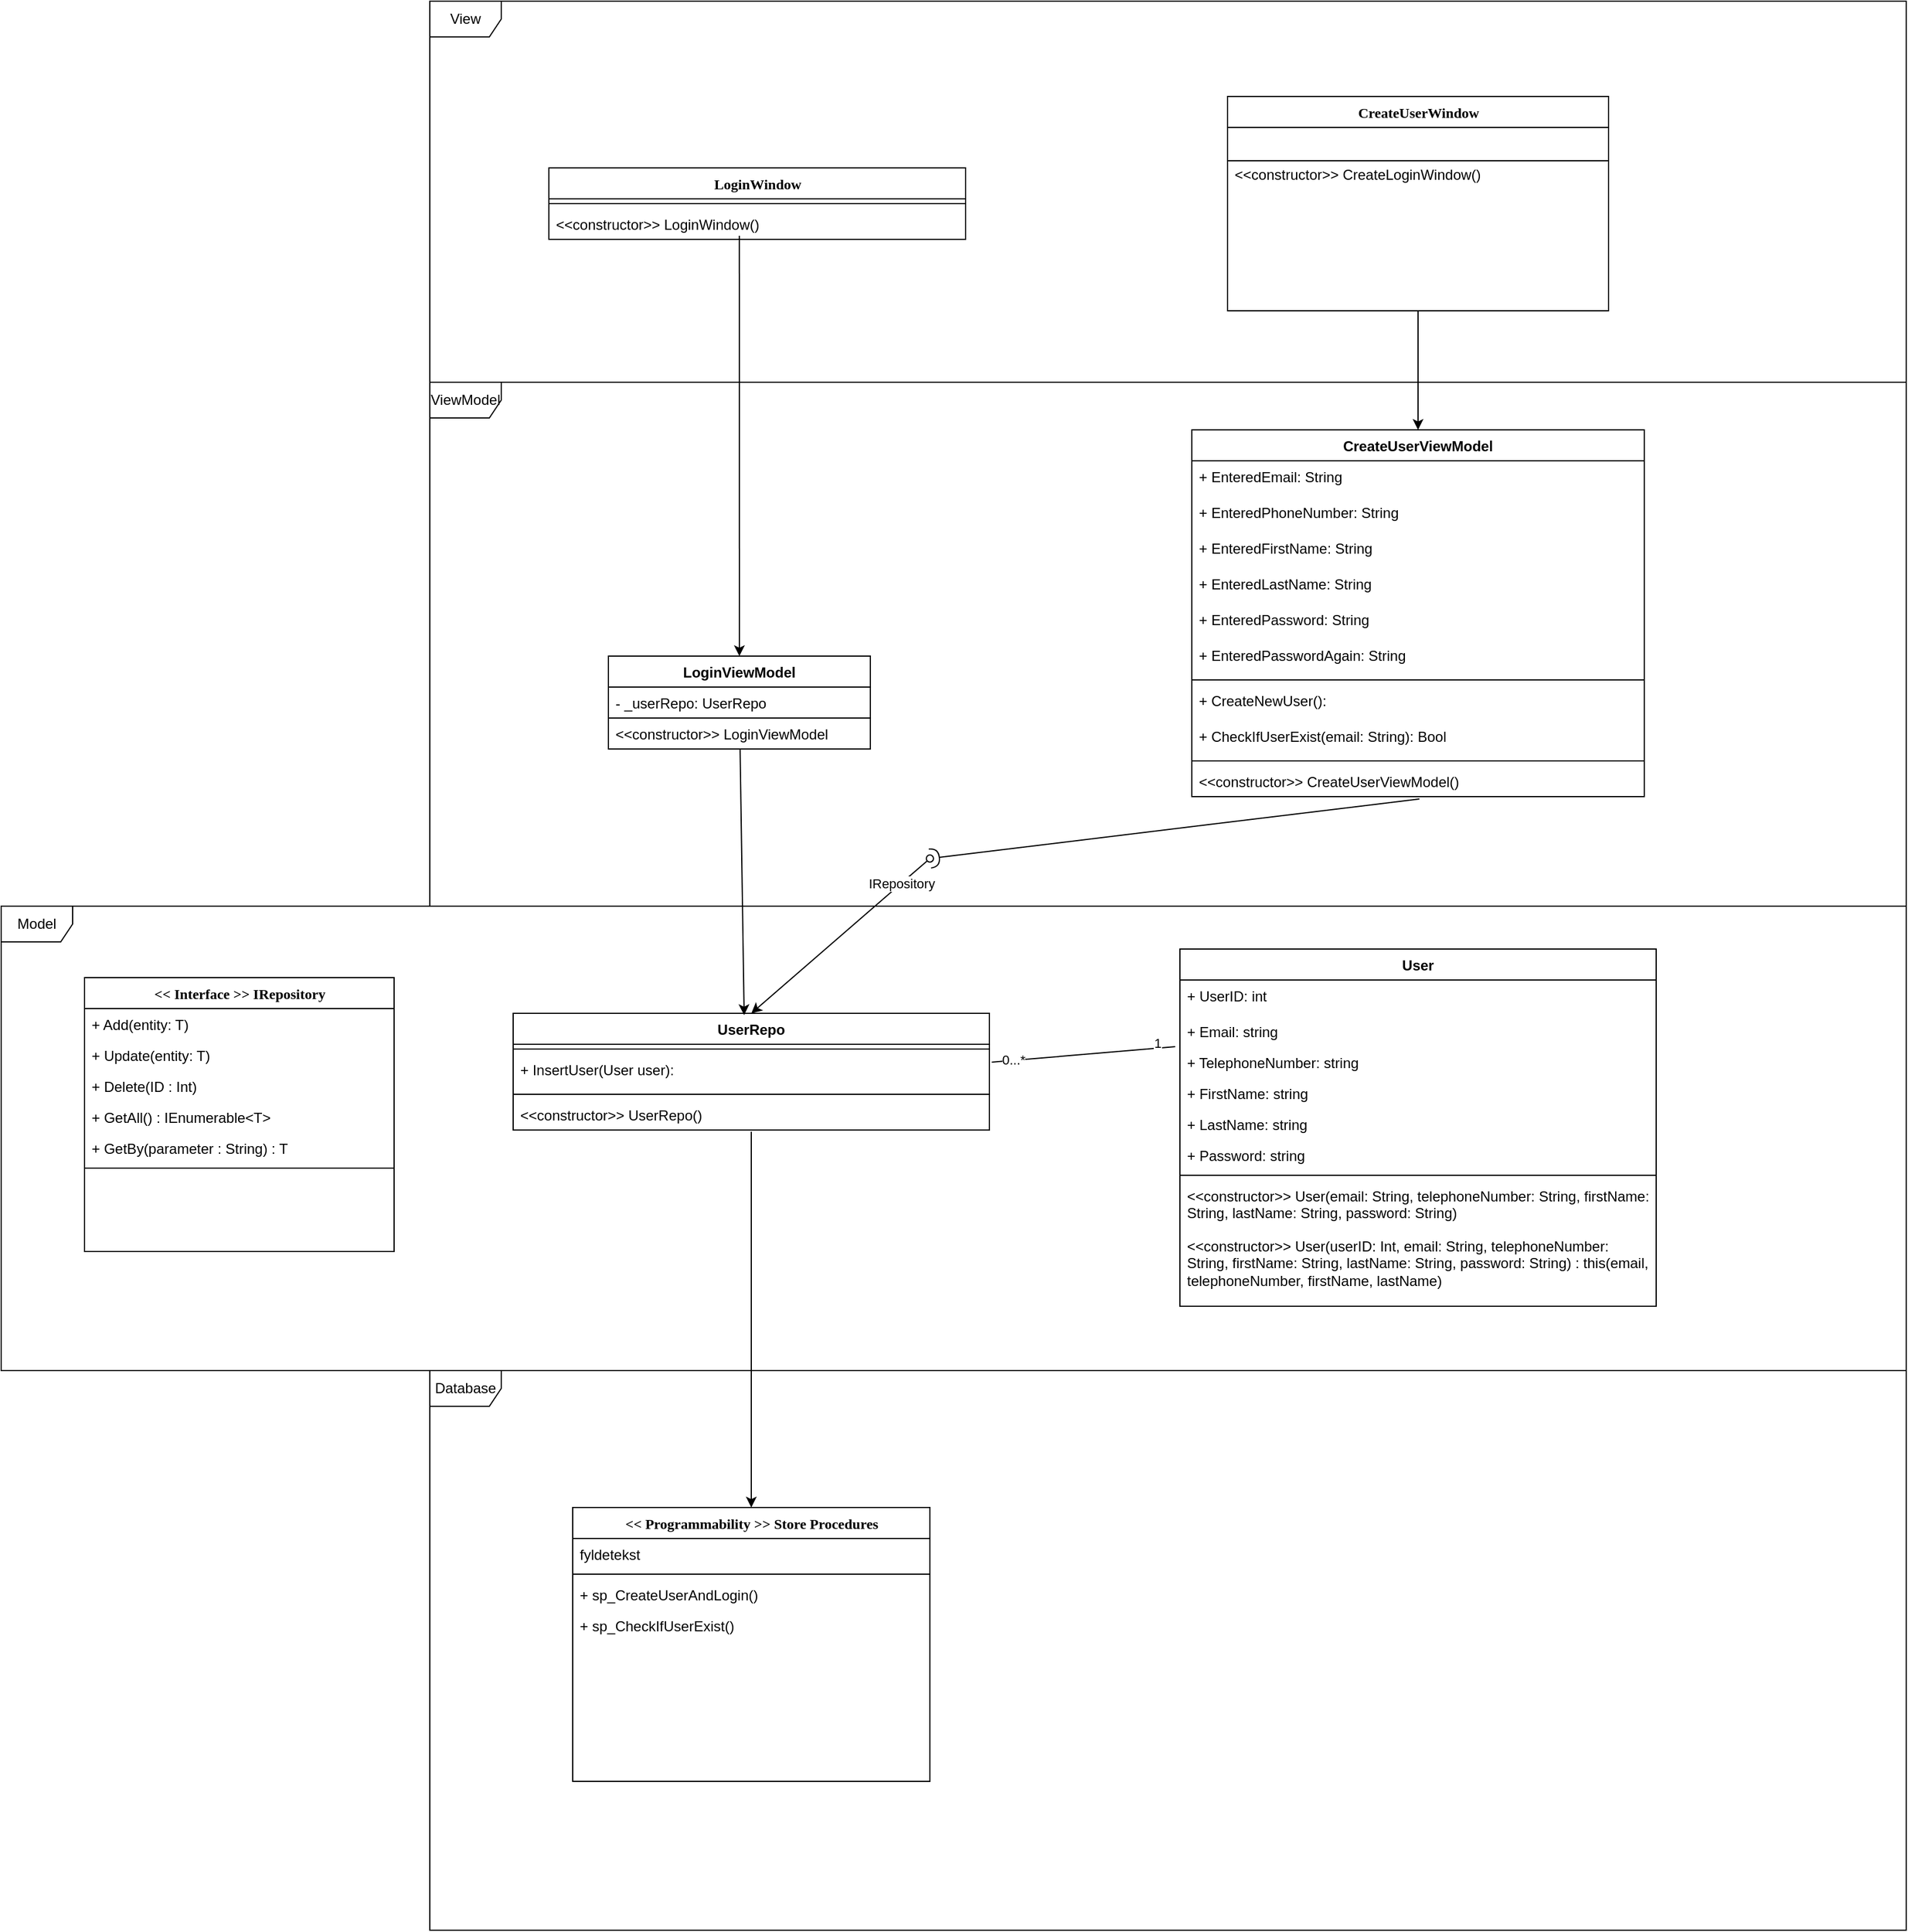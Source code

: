 <mxfile version="24.8.3">
  <diagram name="Page-1" id="6133507b-19e7-1e82-6fc7-422aa6c4b21f">
    <mxGraphModel dx="2693" dy="867" grid="1" gridSize="10" guides="1" tooltips="1" connect="1" arrows="1" fold="1" page="1" pageScale="1" pageWidth="1100" pageHeight="850" background="none" math="0" shadow="0">
      <root>
        <mxCell id="0" />
        <mxCell id="1" parent="0" />
        <object label="&lt;div&gt;CreateUserWindow&lt;/div&gt;&lt;div&gt;&lt;br&gt;&lt;/div&gt;" AssignmentsWindow="" id="78961159f06e98e8-17">
          <mxCell style="swimlane;html=1;fontStyle=1;align=center;verticalAlign=top;childLayout=stackLayout;horizontal=1;startSize=26;horizontalStack=0;resizeParent=1;resizeLast=0;collapsible=1;marginBottom=0;swimlaneFillColor=#ffffff;rounded=0;shadow=0;comic=0;labelBackgroundColor=none;strokeWidth=1;fillColor=none;fontFamily=Verdana;fontSize=12;movable=1;resizable=1;rotatable=1;deletable=1;editable=1;locked=0;connectable=1;" parent="1" vertex="1">
            <mxGeometry x="600" y="90" width="320" height="180" as="geometry" />
          </mxCell>
        </object>
        <mxCell id="w_FCNFXschIVTDnrTgpB-2" value="&amp;nbsp;" style="text;strokeColor=none;fillColor=none;align=left;verticalAlign=top;spacingLeft=4;spacingRight=4;overflow=hidden;rotatable=0;points=[[0,0.5],[1,0.5]];portConstraint=eastwest;whiteSpace=wrap;html=1;" parent="78961159f06e98e8-17" vertex="1">
          <mxGeometry y="26" width="320" height="26" as="geometry" />
        </mxCell>
        <mxCell id="w_FCNFXschIVTDnrTgpB-6" value="&amp;lt;&amp;lt;constructor&amp;gt;&amp;gt; CreateLoginWindow() " style="text;strokeColor=none;fillColor=none;align=left;verticalAlign=top;spacingLeft=4;spacingRight=4;overflow=hidden;rotatable=0;points=[[0,0.5],[1,0.5]];portConstraint=eastwest;whiteSpace=wrap;html=1;" parent="78961159f06e98e8-17" vertex="1">
          <mxGeometry y="52" width="320" height="26" as="geometry" />
        </mxCell>
        <mxCell id="78961159f06e98e8-43" value="LoginWindow" style="swimlane;html=1;fontStyle=1;align=center;verticalAlign=top;childLayout=stackLayout;horizontal=1;startSize=26;horizontalStack=0;resizeParent=1;resizeLast=0;collapsible=1;marginBottom=0;swimlaneFillColor=#ffffff;rounded=0;shadow=0;comic=0;labelBackgroundColor=none;strokeWidth=1;fillColor=none;fontFamily=Verdana;fontSize=12" parent="1" vertex="1">
          <mxGeometry x="30" y="150" width="350" height="60" as="geometry" />
        </mxCell>
        <mxCell id="w_FCNFXschIVTDnrTgpB-13" value="" style="line;strokeWidth=1;fillColor=none;align=left;verticalAlign=middle;spacingTop=-1;spacingLeft=3;spacingRight=3;rotatable=0;labelPosition=right;points=[];portConstraint=eastwest;strokeColor=inherit;" parent="78961159f06e98e8-43" vertex="1">
          <mxGeometry y="26" width="350" height="8" as="geometry" />
        </mxCell>
        <mxCell id="w_FCNFXschIVTDnrTgpB-14" value="&amp;lt;&amp;lt;constructor&amp;gt;&amp;gt; LoginWindow() " style="text;strokeColor=none;fillColor=none;align=left;verticalAlign=top;spacingLeft=4;spacingRight=4;overflow=hidden;rotatable=0;points=[[0,0.5],[1,0.5]];portConstraint=eastwest;whiteSpace=wrap;html=1;" parent="78961159f06e98e8-43" vertex="1">
          <mxGeometry y="34" width="350" height="26" as="geometry" />
        </mxCell>
        <mxCell id="LiIIhhn5Ps5Z9-WXhKOp-2" value="View" style="shape=umlFrame;whiteSpace=wrap;html=1;pointerEvents=0;" parent="1" vertex="1">
          <mxGeometry x="-70" y="10" width="1240" height="320" as="geometry" />
        </mxCell>
        <mxCell id="LiIIhhn5Ps5Z9-WXhKOp-3" value="ViewModel" style="shape=umlFrame;whiteSpace=wrap;html=1;pointerEvents=0;" parent="1" vertex="1">
          <mxGeometry x="-70" y="330" width="1240" height="440" as="geometry" />
        </mxCell>
        <mxCell id="LiIIhhn5Ps5Z9-WXhKOp-4" value="Model" style="shape=umlFrame;whiteSpace=wrap;html=1;pointerEvents=0;" parent="1" vertex="1">
          <mxGeometry x="-430" y="770" width="1600" height="390" as="geometry" />
        </mxCell>
        <mxCell id="wk8aedMz6wveuseHpSyb-1" value="UserRepo" style="swimlane;fontStyle=1;align=center;verticalAlign=top;childLayout=stackLayout;horizontal=1;startSize=26;horizontalStack=0;resizeParent=1;resizeParentMax=0;resizeLast=0;collapsible=1;marginBottom=0;whiteSpace=wrap;html=1;" parent="1" vertex="1">
          <mxGeometry y="860" width="400" height="98" as="geometry" />
        </mxCell>
        <mxCell id="wk8aedMz6wveuseHpSyb-3" value="" style="line;strokeWidth=1;fillColor=none;align=left;verticalAlign=middle;spacingTop=-1;spacingLeft=3;spacingRight=3;rotatable=0;labelPosition=right;points=[];portConstraint=eastwest;strokeColor=inherit;" parent="wk8aedMz6wveuseHpSyb-1" vertex="1">
          <mxGeometry y="26" width="400" height="8" as="geometry" />
        </mxCell>
        <mxCell id="SzCHpWfluS4ez0um-08P-16" value="+ InsertUser(User user):&amp;nbsp;" style="text;html=1;strokeColor=none;fillColor=none;align=left;verticalAlign=top;spacingLeft=4;spacingRight=4;whiteSpace=wrap;overflow=hidden;rotatable=0;points=[[0,0.5],[1,0.5]];portConstraint=eastwest;" parent="wk8aedMz6wveuseHpSyb-1" vertex="1">
          <mxGeometry y="34" width="400" height="30" as="geometry" />
        </mxCell>
        <mxCell id="w_FCNFXschIVTDnrTgpB-23" value="" style="line;strokeWidth=1;fillColor=none;align=left;verticalAlign=middle;spacingTop=-1;spacingLeft=3;spacingRight=3;rotatable=0;labelPosition=right;points=[];portConstraint=eastwest;strokeColor=inherit;" parent="wk8aedMz6wveuseHpSyb-1" vertex="1">
          <mxGeometry y="64" width="400" height="8" as="geometry" />
        </mxCell>
        <mxCell id="w_FCNFXschIVTDnrTgpB-24" value="&amp;lt;&amp;lt;constructor&amp;gt;&amp;gt; UserRepo()" style="text;strokeColor=none;fillColor=none;align=left;verticalAlign=top;spacingLeft=4;spacingRight=4;overflow=hidden;rotatable=0;points=[[0,0.5],[1,0.5]];portConstraint=eastwest;whiteSpace=wrap;html=1;" parent="wk8aedMz6wveuseHpSyb-1" vertex="1">
          <mxGeometry y="72" width="400" height="26" as="geometry" />
        </mxCell>
        <mxCell id="wk8aedMz6wveuseHpSyb-50" value="" style="endArrow=none;html=1;rounded=0;exitX=1.005;exitY=0.962;exitDx=0;exitDy=0;entryX=-0.01;entryY=0;entryDx=0;entryDy=0;entryPerimeter=0;exitPerimeter=0;" parent="1" target="XEh1SE8O8s3GZXqMS5hk-19" edge="1">
          <mxGeometry width="50" height="50" relative="1" as="geometry">
            <mxPoint x="402" y="901.012" as="sourcePoint" />
            <mxPoint x="580" y="1010" as="targetPoint" />
          </mxGeometry>
        </mxCell>
        <mxCell id="wk8aedMz6wveuseHpSyb-53" value="0...*" style="edgeLabel;html=1;align=center;verticalAlign=middle;resizable=0;points=[];" parent="wk8aedMz6wveuseHpSyb-50" vertex="1" connectable="0">
          <mxGeometry x="0.692" relative="1" as="geometry">
            <mxPoint x="-112" y="9" as="offset" />
          </mxGeometry>
        </mxCell>
        <mxCell id="wk8aedMz6wveuseHpSyb-54" value="1" style="edgeLabel;html=1;align=center;verticalAlign=middle;resizable=0;points=[];" parent="wk8aedMz6wveuseHpSyb-50" vertex="1" connectable="0">
          <mxGeometry x="-0.756" y="1" relative="1" as="geometry">
            <mxPoint x="120" y="-14" as="offset" />
          </mxGeometry>
        </mxCell>
        <mxCell id="wk8aedMz6wveuseHpSyb-57" value="LoginViewModel" style="swimlane;fontStyle=1;align=center;verticalAlign=top;childLayout=stackLayout;horizontal=1;startSize=26;horizontalStack=0;resizeParent=1;resizeParentMax=0;resizeLast=0;collapsible=1;marginBottom=0;whiteSpace=wrap;html=1;" parent="1" vertex="1">
          <mxGeometry x="80" y="560" width="220" height="78" as="geometry" />
        </mxCell>
        <mxCell id="wk8aedMz6wveuseHpSyb-62" value="- _userRepo: UserRepo" style="text;strokeColor=none;fillColor=none;align=left;verticalAlign=top;spacingLeft=4;spacingRight=4;overflow=hidden;rotatable=0;points=[[0,0.5],[1,0.5]];portConstraint=eastwest;whiteSpace=wrap;html=1;" parent="wk8aedMz6wveuseHpSyb-57" vertex="1">
          <mxGeometry y="26" width="220" height="26" as="geometry" />
        </mxCell>
        <mxCell id="XEh1SE8O8s3GZXqMS5hk-32" value="&amp;lt;&amp;lt;constructor&amp;gt;&amp;gt; LoginViewModel" style="text;strokeColor=default;fillColor=none;align=left;verticalAlign=top;spacingLeft=4;spacingRight=4;overflow=hidden;rotatable=0;points=[[0,0.5],[1,0.5]];portConstraint=eastwest;whiteSpace=wrap;html=1;" parent="wk8aedMz6wveuseHpSyb-57" vertex="1">
          <mxGeometry y="52" width="220" height="26" as="geometry" />
        </mxCell>
        <mxCell id="wk8aedMz6wveuseHpSyb-61" value="CreateUserViewModel" style="swimlane;fontStyle=1;align=center;verticalAlign=top;childLayout=stackLayout;horizontal=1;startSize=26;horizontalStack=0;resizeParent=1;resizeParentMax=0;resizeLast=0;collapsible=1;marginBottom=0;whiteSpace=wrap;html=1;" parent="1" vertex="1">
          <mxGeometry x="570" y="370" width="380" height="308" as="geometry" />
        </mxCell>
        <mxCell id="SzCHpWfluS4ez0um-08P-28" value="+ EnteredEmail: String" style="text;html=1;strokeColor=none;fillColor=none;align=left;verticalAlign=top;spacingLeft=4;spacingRight=4;whiteSpace=wrap;overflow=hidden;rotatable=0;points=[[0,0.5],[1,0.5]];portConstraint=eastwest;" parent="wk8aedMz6wveuseHpSyb-61" vertex="1">
          <mxGeometry y="26" width="380" height="30" as="geometry" />
        </mxCell>
        <mxCell id="SzCHpWfluS4ez0um-08P-29" value="+ EnteredPhoneNumber: String" style="text;html=1;strokeColor=none;fillColor=none;align=left;verticalAlign=top;spacingLeft=4;spacingRight=4;whiteSpace=wrap;overflow=hidden;rotatable=0;points=[[0,0.5],[1,0.5]];portConstraint=eastwest;" parent="wk8aedMz6wveuseHpSyb-61" vertex="1">
          <mxGeometry y="56" width="380" height="30" as="geometry" />
        </mxCell>
        <mxCell id="SzCHpWfluS4ez0um-08P-30" value="+ EnteredFirstName: String" style="text;html=1;strokeColor=none;fillColor=none;align=left;verticalAlign=top;spacingLeft=4;spacingRight=4;whiteSpace=wrap;overflow=hidden;rotatable=0;points=[[0,0.5],[1,0.5]];portConstraint=eastwest;" parent="wk8aedMz6wveuseHpSyb-61" vertex="1">
          <mxGeometry y="86" width="380" height="30" as="geometry" />
        </mxCell>
        <mxCell id="SzCHpWfluS4ez0um-08P-31" value="+ EnteredLastName: String" style="text;html=1;strokeColor=none;fillColor=none;align=left;verticalAlign=top;spacingLeft=4;spacingRight=4;whiteSpace=wrap;overflow=hidden;rotatable=0;points=[[0,0.5],[1,0.5]];portConstraint=eastwest;" parent="wk8aedMz6wveuseHpSyb-61" vertex="1">
          <mxGeometry y="116" width="380" height="30" as="geometry" />
        </mxCell>
        <mxCell id="SzCHpWfluS4ez0um-08P-32" value="+ EnteredPassword: String" style="text;html=1;strokeColor=none;fillColor=none;align=left;verticalAlign=top;spacingLeft=4;spacingRight=4;whiteSpace=wrap;overflow=hidden;rotatable=0;points=[[0,0.5],[1,0.5]];portConstraint=eastwest;" parent="wk8aedMz6wveuseHpSyb-61" vertex="1">
          <mxGeometry y="146" width="380" height="30" as="geometry" />
        </mxCell>
        <mxCell id="SzCHpWfluS4ez0um-08P-33" value="+ EnteredPasswordAgain: String" style="text;html=1;strokeColor=none;fillColor=none;align=left;verticalAlign=top;spacingLeft=4;spacingRight=4;whiteSpace=wrap;overflow=hidden;rotatable=0;points=[[0,0.5],[1,0.5]];portConstraint=eastwest;" parent="wk8aedMz6wveuseHpSyb-61" vertex="1">
          <mxGeometry y="176" width="380" height="30" as="geometry" />
        </mxCell>
        <mxCell id="wk8aedMz6wveuseHpSyb-63" value="" style="line;strokeWidth=1;fillColor=none;align=left;verticalAlign=middle;spacingTop=-1;spacingLeft=3;spacingRight=3;rotatable=0;labelPosition=right;points=[];portConstraint=eastwest;strokeColor=inherit;" parent="wk8aedMz6wveuseHpSyb-61" vertex="1">
          <mxGeometry y="206" width="380" height="8" as="geometry" />
        </mxCell>
        <mxCell id="wk8aedMz6wveuseHpSyb-44" value="+ CreateNewUser():&amp;nbsp;" style="text;html=1;strokeColor=none;fillColor=none;align=left;verticalAlign=top;spacingLeft=4;spacingRight=4;whiteSpace=wrap;overflow=hidden;rotatable=0;points=[[0,0.5],[1,0.5]];portConstraint=eastwest;" parent="wk8aedMz6wveuseHpSyb-61" vertex="1">
          <mxGeometry y="214" width="380" height="30" as="geometry" />
        </mxCell>
        <mxCell id="XEh1SE8O8s3GZXqMS5hk-25" value="+ CheckIfUserExist(email: String): Bool&amp;nbsp;" style="text;html=1;strokeColor=none;fillColor=none;align=left;verticalAlign=top;spacingLeft=4;spacingRight=4;whiteSpace=wrap;overflow=hidden;rotatable=0;points=[[0,0.5],[1,0.5]];portConstraint=eastwest;" parent="wk8aedMz6wveuseHpSyb-61" vertex="1">
          <mxGeometry y="244" width="380" height="30" as="geometry" />
        </mxCell>
        <mxCell id="w_FCNFXschIVTDnrTgpB-22" value="" style="line;strokeWidth=1;fillColor=none;align=left;verticalAlign=middle;spacingTop=-1;spacingLeft=3;spacingRight=3;rotatable=0;labelPosition=right;points=[];portConstraint=eastwest;strokeColor=inherit;" parent="wk8aedMz6wveuseHpSyb-61" vertex="1">
          <mxGeometry y="274" width="380" height="8" as="geometry" />
        </mxCell>
        <mxCell id="w_FCNFXschIVTDnrTgpB-21" value="&amp;lt;&amp;lt;constructor&amp;gt;&amp;gt; CreateUserViewModel()" style="text;strokeColor=none;fillColor=none;align=left;verticalAlign=top;spacingLeft=4;spacingRight=4;overflow=hidden;rotatable=0;points=[[0,0.5],[1,0.5]];portConstraint=eastwest;whiteSpace=wrap;html=1;" parent="wk8aedMz6wveuseHpSyb-61" vertex="1">
          <mxGeometry y="282" width="380" height="26" as="geometry" />
        </mxCell>
        <mxCell id="wk8aedMz6wveuseHpSyb-65" value="" style="endArrow=none;html=1;rounded=0;startArrow=classic;startFill=1;exitX=0.485;exitY=0.015;exitDx=0;exitDy=0;exitPerimeter=0;" parent="1" source="wk8aedMz6wveuseHpSyb-1" target="wk8aedMz6wveuseHpSyb-57" edge="1">
          <mxGeometry width="50" height="50" relative="1" as="geometry">
            <mxPoint x="190" y="850" as="sourcePoint" />
            <mxPoint x="560" y="580" as="targetPoint" />
          </mxGeometry>
        </mxCell>
        <mxCell id="w_FCNFXschIVTDnrTgpB-5" value="" style="line;strokeWidth=1;fillColor=none;align=left;verticalAlign=middle;spacingTop=-1;spacingLeft=3;spacingRight=3;rotatable=0;labelPosition=right;points=[];portConstraint=eastwest;strokeColor=inherit;" parent="1" vertex="1">
          <mxGeometry x="600" y="140" width="320" height="8" as="geometry" />
        </mxCell>
        <mxCell id="w_FCNFXschIVTDnrTgpB-17" value="" style="endArrow=classic;html=1;rounded=0;entryX=0.5;entryY=0;entryDx=0;entryDy=0;exitX=0.457;exitY=0.885;exitDx=0;exitDy=0;exitPerimeter=0;" parent="1" source="w_FCNFXschIVTDnrTgpB-14" target="wk8aedMz6wveuseHpSyb-57" edge="1">
          <mxGeometry width="50" height="50" relative="1" as="geometry">
            <mxPoint x="620" y="330" as="sourcePoint" />
            <mxPoint x="670" y="280" as="targetPoint" />
          </mxGeometry>
        </mxCell>
        <mxCell id="w_FCNFXschIVTDnrTgpB-20" value="" style="endArrow=classic;html=1;rounded=0;exitX=0.5;exitY=1;exitDx=0;exitDy=0;" parent="1" source="78961159f06e98e8-17" target="wk8aedMz6wveuseHpSyb-61" edge="1">
          <mxGeometry width="50" height="50" relative="1" as="geometry">
            <mxPoint x="190" y="280" as="sourcePoint" />
            <mxPoint x="220" y="190" as="targetPoint" />
          </mxGeometry>
        </mxCell>
        <mxCell id="XEh1SE8O8s3GZXqMS5hk-3" value="Database" style="shape=umlFrame;whiteSpace=wrap;html=1;pointerEvents=0;" parent="1" vertex="1">
          <mxGeometry x="-70" y="1160" width="1240" height="470" as="geometry" />
        </mxCell>
        <mxCell id="XEh1SE8O8s3GZXqMS5hk-14" value="User" style="swimlane;fontStyle=1;align=center;verticalAlign=top;childLayout=stackLayout;horizontal=1;startSize=26;horizontalStack=0;resizeParent=1;resizeParentMax=0;resizeLast=0;collapsible=1;marginBottom=0;whiteSpace=wrap;html=1;" parent="1" vertex="1">
          <mxGeometry x="560" y="806" width="400" height="300" as="geometry" />
        </mxCell>
        <mxCell id="XEh1SE8O8s3GZXqMS5hk-17" value="+ UserID: int" style="text;html=1;strokeColor=none;fillColor=none;align=left;verticalAlign=top;spacingLeft=4;spacingRight=4;whiteSpace=wrap;overflow=hidden;rotatable=0;points=[[0,0.5],[1,0.5]];portConstraint=eastwest;" parent="XEh1SE8O8s3GZXqMS5hk-14" vertex="1">
          <mxGeometry y="26" width="400" height="30" as="geometry" />
        </mxCell>
        <mxCell id="XEh1SE8O8s3GZXqMS5hk-18" value="+ Email: string" style="text;html=1;strokeColor=none;fillColor=none;align=left;verticalAlign=top;spacingLeft=4;spacingRight=4;whiteSpace=wrap;overflow=hidden;rotatable=0;points=[[0,0.5],[1,0.5]];portConstraint=eastwest;" parent="XEh1SE8O8s3GZXqMS5hk-14" vertex="1">
          <mxGeometry y="56" width="400" height="26" as="geometry" />
        </mxCell>
        <mxCell id="XEh1SE8O8s3GZXqMS5hk-19" value="+ TelephoneNumber: string" style="text;html=1;strokeColor=none;fillColor=none;align=left;verticalAlign=top;spacingLeft=4;spacingRight=4;whiteSpace=wrap;overflow=hidden;rotatable=0;points=[[0,0.5],[1,0.5]];portConstraint=eastwest;" parent="XEh1SE8O8s3GZXqMS5hk-14" vertex="1">
          <mxGeometry y="82" width="400" height="26" as="geometry" />
        </mxCell>
        <mxCell id="XEh1SE8O8s3GZXqMS5hk-22" value="+ FirstName: string" style="text;html=1;strokeColor=none;fillColor=none;align=left;verticalAlign=top;spacingLeft=4;spacingRight=4;whiteSpace=wrap;overflow=hidden;rotatable=0;points=[[0,0.5],[1,0.5]];portConstraint=eastwest;" parent="XEh1SE8O8s3GZXqMS5hk-14" vertex="1">
          <mxGeometry y="108" width="400" height="26" as="geometry" />
        </mxCell>
        <mxCell id="XEh1SE8O8s3GZXqMS5hk-23" value="+ LastName: string" style="text;html=1;strokeColor=none;fillColor=none;align=left;verticalAlign=top;spacingLeft=4;spacingRight=4;whiteSpace=wrap;overflow=hidden;rotatable=0;points=[[0,0.5],[1,0.5]];portConstraint=eastwest;" parent="XEh1SE8O8s3GZXqMS5hk-14" vertex="1">
          <mxGeometry y="134" width="400" height="26" as="geometry" />
        </mxCell>
        <mxCell id="SzCHpWfluS4ez0um-08P-27" value="+ Password: string" style="text;html=1;strokeColor=none;fillColor=none;align=left;verticalAlign=top;spacingLeft=4;spacingRight=4;whiteSpace=wrap;overflow=hidden;rotatable=0;points=[[0,0.5],[1,0.5]];portConstraint=eastwest;" parent="XEh1SE8O8s3GZXqMS5hk-14" vertex="1">
          <mxGeometry y="160" width="400" height="26" as="geometry" />
        </mxCell>
        <mxCell id="XEh1SE8O8s3GZXqMS5hk-20" value="" style="line;strokeWidth=1;fillColor=none;align=left;verticalAlign=middle;spacingTop=-1;spacingLeft=3;spacingRight=3;rotatable=0;labelPosition=right;points=[];portConstraint=eastwest;strokeColor=inherit;" parent="XEh1SE8O8s3GZXqMS5hk-14" vertex="1">
          <mxGeometry y="186" width="400" height="8" as="geometry" />
        </mxCell>
        <mxCell id="RQETNKoOwh_mLKUs25QG-1" value="&amp;lt;&amp;lt;constructor&amp;gt;&amp;gt; User(email: String, telephoneNumber: String, firstName: String, lastName: String, password: String)&amp;nbsp;" style="text;html=1;strokeColor=none;fillColor=none;align=left;verticalAlign=top;spacingLeft=4;spacingRight=4;whiteSpace=wrap;overflow=hidden;rotatable=0;points=[[0,0.5],[1,0.5]];portConstraint=eastwest;" vertex="1" parent="XEh1SE8O8s3GZXqMS5hk-14">
          <mxGeometry y="194" width="400" height="42" as="geometry" />
        </mxCell>
        <mxCell id="XEh1SE8O8s3GZXqMS5hk-24" value="&amp;lt;&amp;lt;constructor&amp;gt;&amp;gt; User(userID: Int, email: String, telephoneNumber: String, firstName: String, lastName: String, password: String) : this(email, telephoneNumber, firstName, lastName)" style="text;html=1;strokeColor=none;fillColor=none;align=left;verticalAlign=top;spacingLeft=4;spacingRight=4;whiteSpace=wrap;overflow=hidden;rotatable=0;points=[[0,0.5],[1,0.5]];portConstraint=eastwest;" parent="XEh1SE8O8s3GZXqMS5hk-14" vertex="1">
          <mxGeometry y="236" width="400" height="64" as="geometry" />
        </mxCell>
        <mxCell id="XEh1SE8O8s3GZXqMS5hk-27" value="" style="endArrow=none;html=1;rounded=0;startArrow=classic;startFill=1;exitX=0.5;exitY=0;exitDx=0;exitDy=0;entryX=0.5;entryY=1.054;entryDx=0;entryDy=0;entryPerimeter=0;" parent="1" source="SzCHpWfluS4ez0um-08P-17" target="w_FCNFXschIVTDnrTgpB-24" edge="1">
          <mxGeometry width="50" height="50" relative="1" as="geometry">
            <mxPoint x="450" y="1310" as="sourcePoint" />
            <mxPoint x="450" y="1070" as="targetPoint" />
            <Array as="points" />
          </mxGeometry>
        </mxCell>
        <mxCell id="SzCHpWfluS4ez0um-08P-1" value="" style="endArrow=none;html=1;rounded=0;startArrow=halfCircle;startFill=0;entryX=0.503;entryY=1.077;entryDx=0;entryDy=0;entryPerimeter=0;" parent="1" target="w_FCNFXschIVTDnrTgpB-21" edge="1">
          <mxGeometry width="50" height="50" relative="1" as="geometry">
            <mxPoint x="350" y="730" as="sourcePoint" />
            <mxPoint x="200" y="648" as="targetPoint" />
            <Array as="points" />
          </mxGeometry>
        </mxCell>
        <mxCell id="SzCHpWfluS4ez0um-08P-3" value="&amp;lt;&amp;lt; Interface &amp;gt;&amp;gt; IRepository" style="swimlane;html=1;fontStyle=1;align=center;verticalAlign=top;childLayout=stackLayout;horizontal=1;startSize=26;horizontalStack=0;resizeParent=1;resizeLast=0;collapsible=1;marginBottom=0;swimlaneFillColor=#ffffff;rounded=0;shadow=0;comic=0;labelBackgroundColor=none;strokeWidth=1;fillColor=none;fontFamily=Verdana;fontSize=12" parent="1" vertex="1">
          <mxGeometry x="-360" y="830" width="260" height="230" as="geometry" />
        </mxCell>
        <mxCell id="SzCHpWfluS4ez0um-08P-4" value="+ Add(entity: T)" style="text;html=1;strokeColor=none;fillColor=none;align=left;verticalAlign=top;spacingLeft=4;spacingRight=4;whiteSpace=wrap;overflow=hidden;rotatable=0;points=[[0,0.5],[1,0.5]];portConstraint=eastwest;" parent="SzCHpWfluS4ez0um-08P-3" vertex="1">
          <mxGeometry y="26" width="260" height="26" as="geometry" />
        </mxCell>
        <mxCell id="SzCHpWfluS4ez0um-08P-5" value="+ Update(entity: T)" style="text;html=1;strokeColor=none;fillColor=none;align=left;verticalAlign=top;spacingLeft=4;spacingRight=4;whiteSpace=wrap;overflow=hidden;rotatable=0;points=[[0,0.5],[1,0.5]];portConstraint=eastwest;" parent="SzCHpWfluS4ez0um-08P-3" vertex="1">
          <mxGeometry y="52" width="260" height="26" as="geometry" />
        </mxCell>
        <mxCell id="SzCHpWfluS4ez0um-08P-7" value="+ Delete(ID : Int)" style="text;html=1;strokeColor=none;fillColor=none;align=left;verticalAlign=top;spacingLeft=4;spacingRight=4;whiteSpace=wrap;overflow=hidden;rotatable=0;points=[[0,0.5],[1,0.5]];portConstraint=eastwest;" parent="SzCHpWfluS4ez0um-08P-3" vertex="1">
          <mxGeometry y="78" width="260" height="26" as="geometry" />
        </mxCell>
        <mxCell id="SzCHpWfluS4ez0um-08P-6" value="+ GetAll() : IEnumerable&amp;lt;T&amp;gt;" style="text;html=1;strokeColor=none;fillColor=none;align=left;verticalAlign=top;spacingLeft=4;spacingRight=4;whiteSpace=wrap;overflow=hidden;rotatable=0;points=[[0,0.5],[1,0.5]];portConstraint=eastwest;" parent="SzCHpWfluS4ez0um-08P-3" vertex="1">
          <mxGeometry y="104" width="260" height="26" as="geometry" />
        </mxCell>
        <mxCell id="SzCHpWfluS4ez0um-08P-11" value="+ GetBy(parameter : String) : T" style="text;html=1;strokeColor=none;fillColor=none;align=left;verticalAlign=top;spacingLeft=4;spacingRight=4;whiteSpace=wrap;overflow=hidden;rotatable=0;points=[[0,0.5],[1,0.5]];portConstraint=eastwest;" parent="SzCHpWfluS4ez0um-08P-3" vertex="1">
          <mxGeometry y="130" width="260" height="26" as="geometry" />
        </mxCell>
        <mxCell id="SzCHpWfluS4ez0um-08P-9" value="" style="line;html=1;strokeWidth=1;fillColor=none;align=left;verticalAlign=middle;spacingTop=-1;spacingLeft=3;spacingRight=3;rotatable=0;labelPosition=right;points=[];portConstraint=eastwest;" parent="SzCHpWfluS4ez0um-08P-3" vertex="1">
          <mxGeometry y="156" width="260" height="8" as="geometry" />
        </mxCell>
        <mxCell id="SzCHpWfluS4ez0um-08P-14" value="" style="endArrow=oval;html=1;rounded=0;endFill=0;exitX=0.5;exitY=0;exitDx=0;exitDy=0;startArrow=classic;startFill=1;" parent="1" source="wk8aedMz6wveuseHpSyb-1" edge="1">
          <mxGeometry width="50" height="50" relative="1" as="geometry">
            <mxPoint x="350" y="730" as="sourcePoint" />
            <mxPoint x="350" y="730" as="targetPoint" />
          </mxGeometry>
        </mxCell>
        <mxCell id="SzCHpWfluS4ez0um-08P-15" value="IRepository" style="edgeLabel;html=1;align=center;verticalAlign=middle;resizable=0;points=[];" parent="SzCHpWfluS4ez0um-08P-14" vertex="1" connectable="0">
          <mxGeometry x="0.684" relative="1" as="geometry">
            <mxPoint as="offset" />
          </mxGeometry>
        </mxCell>
        <mxCell id="SzCHpWfluS4ez0um-08P-17" value="&amp;lt;&amp;lt; Programmability &amp;gt;&amp;gt; Store Procedures" style="swimlane;html=1;fontStyle=1;align=center;verticalAlign=top;childLayout=stackLayout;horizontal=1;startSize=26;horizontalStack=0;resizeParent=1;resizeLast=0;collapsible=1;marginBottom=0;swimlaneFillColor=#ffffff;rounded=0;shadow=0;comic=0;labelBackgroundColor=none;strokeWidth=1;fillColor=none;fontFamily=Verdana;fontSize=12" parent="1" vertex="1">
          <mxGeometry x="50" y="1275" width="300" height="230" as="geometry" />
        </mxCell>
        <mxCell id="SzCHpWfluS4ez0um-08P-18" value="fyldetekst" style="text;html=1;strokeColor=none;fillColor=none;align=left;verticalAlign=top;spacingLeft=4;spacingRight=4;whiteSpace=wrap;overflow=hidden;rotatable=0;points=[[0,0.5],[1,0.5]];portConstraint=eastwest;" parent="SzCHpWfluS4ez0um-08P-17" vertex="1">
          <mxGeometry y="26" width="300" height="26" as="geometry" />
        </mxCell>
        <mxCell id="SzCHpWfluS4ez0um-08P-23" value="" style="line;html=1;strokeWidth=1;fillColor=none;align=left;verticalAlign=middle;spacingTop=-1;spacingLeft=3;spacingRight=3;rotatable=0;labelPosition=right;points=[];portConstraint=eastwest;" parent="SzCHpWfluS4ez0um-08P-17" vertex="1">
          <mxGeometry y="52" width="300" height="8" as="geometry" />
        </mxCell>
        <mxCell id="SzCHpWfluS4ez0um-08P-24" value="+ sp_CreateUserAndLogin()" style="text;html=1;strokeColor=none;fillColor=none;align=left;verticalAlign=top;spacingLeft=4;spacingRight=4;whiteSpace=wrap;overflow=hidden;rotatable=0;points=[[0,0.5],[1,0.5]];portConstraint=eastwest;" parent="SzCHpWfluS4ez0um-08P-17" vertex="1">
          <mxGeometry y="60" width="300" height="26" as="geometry" />
        </mxCell>
        <mxCell id="SzCHpWfluS4ez0um-08P-26" value="+ sp_CheckIfUserExist()" style="text;html=1;strokeColor=none;fillColor=none;align=left;verticalAlign=top;spacingLeft=4;spacingRight=4;whiteSpace=wrap;overflow=hidden;rotatable=0;points=[[0,0.5],[1,0.5]];portConstraint=eastwest;" parent="SzCHpWfluS4ez0um-08P-17" vertex="1">
          <mxGeometry y="86" width="300" height="26" as="geometry" />
        </mxCell>
      </root>
    </mxGraphModel>
  </diagram>
</mxfile>
